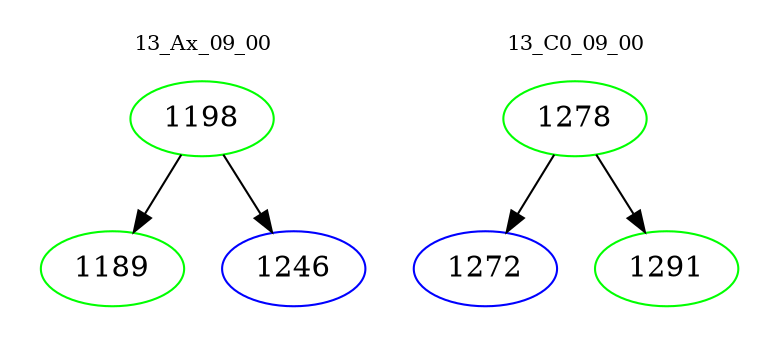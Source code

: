 digraph{
subgraph cluster_0 {
color = white
label = "13_Ax_09_00";
fontsize=10;
T0_1198 [label="1198", color="green"]
T0_1198 -> T0_1189 [color="black"]
T0_1189 [label="1189", color="green"]
T0_1198 -> T0_1246 [color="black"]
T0_1246 [label="1246", color="blue"]
}
subgraph cluster_1 {
color = white
label = "13_C0_09_00";
fontsize=10;
T1_1278 [label="1278", color="green"]
T1_1278 -> T1_1272 [color="black"]
T1_1272 [label="1272", color="blue"]
T1_1278 -> T1_1291 [color="black"]
T1_1291 [label="1291", color="green"]
}
}
